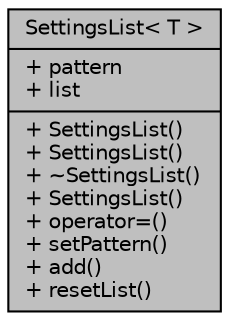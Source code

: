 digraph "SettingsList&lt; T &gt;"
{
 // LATEX_PDF_SIZE
  edge [fontname="Helvetica",fontsize="10",labelfontname="Helvetica",labelfontsize="10"];
  node [fontname="Helvetica",fontsize="10",shape=record];
  Node1 [label="{SettingsList\< T \>\n|+ pattern\l+ list\l|+ SettingsList()\l+ SettingsList()\l+ ~SettingsList()\l+ SettingsList()\l+ operator=()\l+ setPattern()\l+ add()\l+ resetList()\l}",height=0.2,width=0.4,color="black", fillcolor="grey75", style="filled", fontcolor="black",tooltip=" "];
}
